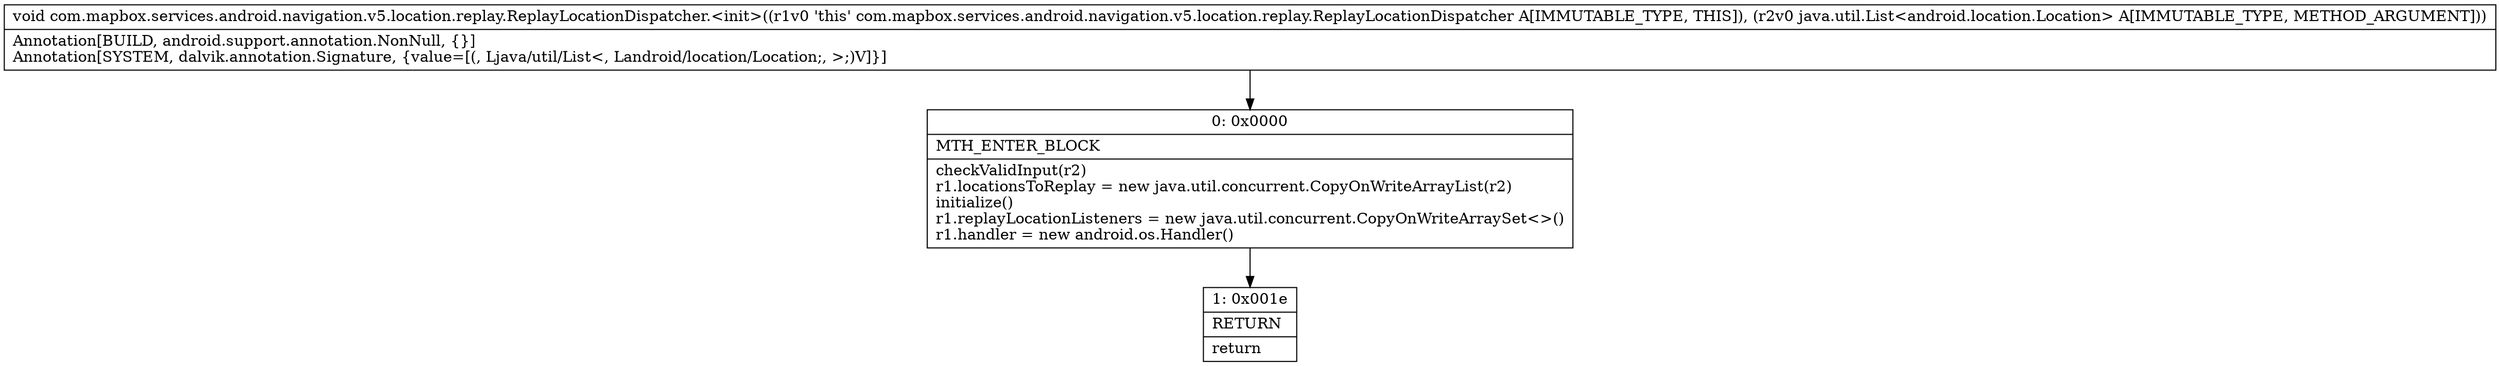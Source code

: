 digraph "CFG forcom.mapbox.services.android.navigation.v5.location.replay.ReplayLocationDispatcher.\<init\>(Ljava\/util\/List;)V" {
Node_0 [shape=record,label="{0\:\ 0x0000|MTH_ENTER_BLOCK\l|checkValidInput(r2)\lr1.locationsToReplay = new java.util.concurrent.CopyOnWriteArrayList(r2)\linitialize()\lr1.replayLocationListeners = new java.util.concurrent.CopyOnWriteArraySet\<\>()\lr1.handler = new android.os.Handler()\l}"];
Node_1 [shape=record,label="{1\:\ 0x001e|RETURN\l|return\l}"];
MethodNode[shape=record,label="{void com.mapbox.services.android.navigation.v5.location.replay.ReplayLocationDispatcher.\<init\>((r1v0 'this' com.mapbox.services.android.navigation.v5.location.replay.ReplayLocationDispatcher A[IMMUTABLE_TYPE, THIS]), (r2v0 java.util.List\<android.location.Location\> A[IMMUTABLE_TYPE, METHOD_ARGUMENT]))  | Annotation[BUILD, android.support.annotation.NonNull, \{\}]\lAnnotation[SYSTEM, dalvik.annotation.Signature, \{value=[(, Ljava\/util\/List\<, Landroid\/location\/Location;, \>;)V]\}]\l}"];
MethodNode -> Node_0;
Node_0 -> Node_1;
}

